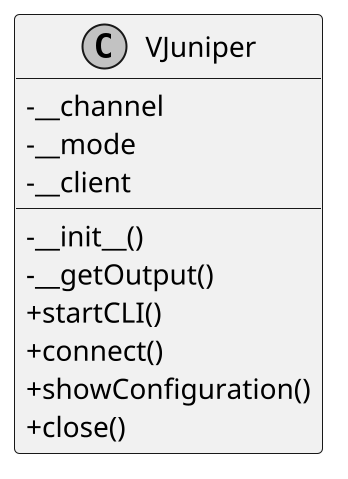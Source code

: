 @startuml
skinparam monochrome true
skinparam classAttributeIconSize 0
scale 2
class VJuniper{
    -__channel
    -__mode
    -__client
    -__init__()
    -__getOutput()
    +startCLI()
    +connect()
    +showConfiguration()
    +close()
}
@enduml